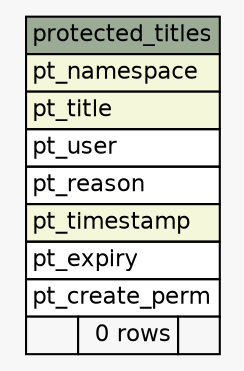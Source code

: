 // dot 2.38.0 on Linux 3.14.35-28.38.amzn1.x86_64
// SchemaSpy rev Unknown
digraph "protected_titles" {
  graph [
    rankdir="RL"
    bgcolor="#f7f7f7"
    nodesep="0.18"
    ranksep="0.46"
    fontname="Helvetica"
    fontsize="11"
  ];
  node [
    fontname="Helvetica"
    fontsize="11"
    shape="plaintext"
  ];
  edge [
    arrowsize="0.8"
  ];
  "protected_titles" [
    label=<
    <TABLE BORDER="0" CELLBORDER="1" CELLSPACING="0" BGCOLOR="#ffffff">
      <TR><TD COLSPAN="3" BGCOLOR="#9bab96" ALIGN="CENTER">protected_titles</TD></TR>
      <TR><TD PORT="pt_namespace" COLSPAN="3" BGCOLOR="#f4f7da" ALIGN="LEFT">pt_namespace</TD></TR>
      <TR><TD PORT="pt_title" COLSPAN="3" BGCOLOR="#f4f7da" ALIGN="LEFT">pt_title</TD></TR>
      <TR><TD PORT="pt_user" COLSPAN="3" ALIGN="LEFT">pt_user</TD></TR>
      <TR><TD PORT="pt_reason" COLSPAN="3" ALIGN="LEFT">pt_reason</TD></TR>
      <TR><TD PORT="pt_timestamp" COLSPAN="3" BGCOLOR="#f4f7da" ALIGN="LEFT">pt_timestamp</TD></TR>
      <TR><TD PORT="pt_expiry" COLSPAN="3" ALIGN="LEFT">pt_expiry</TD></TR>
      <TR><TD PORT="pt_create_perm" COLSPAN="3" ALIGN="LEFT">pt_create_perm</TD></TR>
      <TR><TD ALIGN="LEFT" BGCOLOR="#f7f7f7">  </TD><TD ALIGN="RIGHT" BGCOLOR="#f7f7f7">0 rows</TD><TD ALIGN="RIGHT" BGCOLOR="#f7f7f7">  </TD></TR>
    </TABLE>>
    URL="tables/protected_titles.html"
    tooltip="protected_titles"
  ];
}
